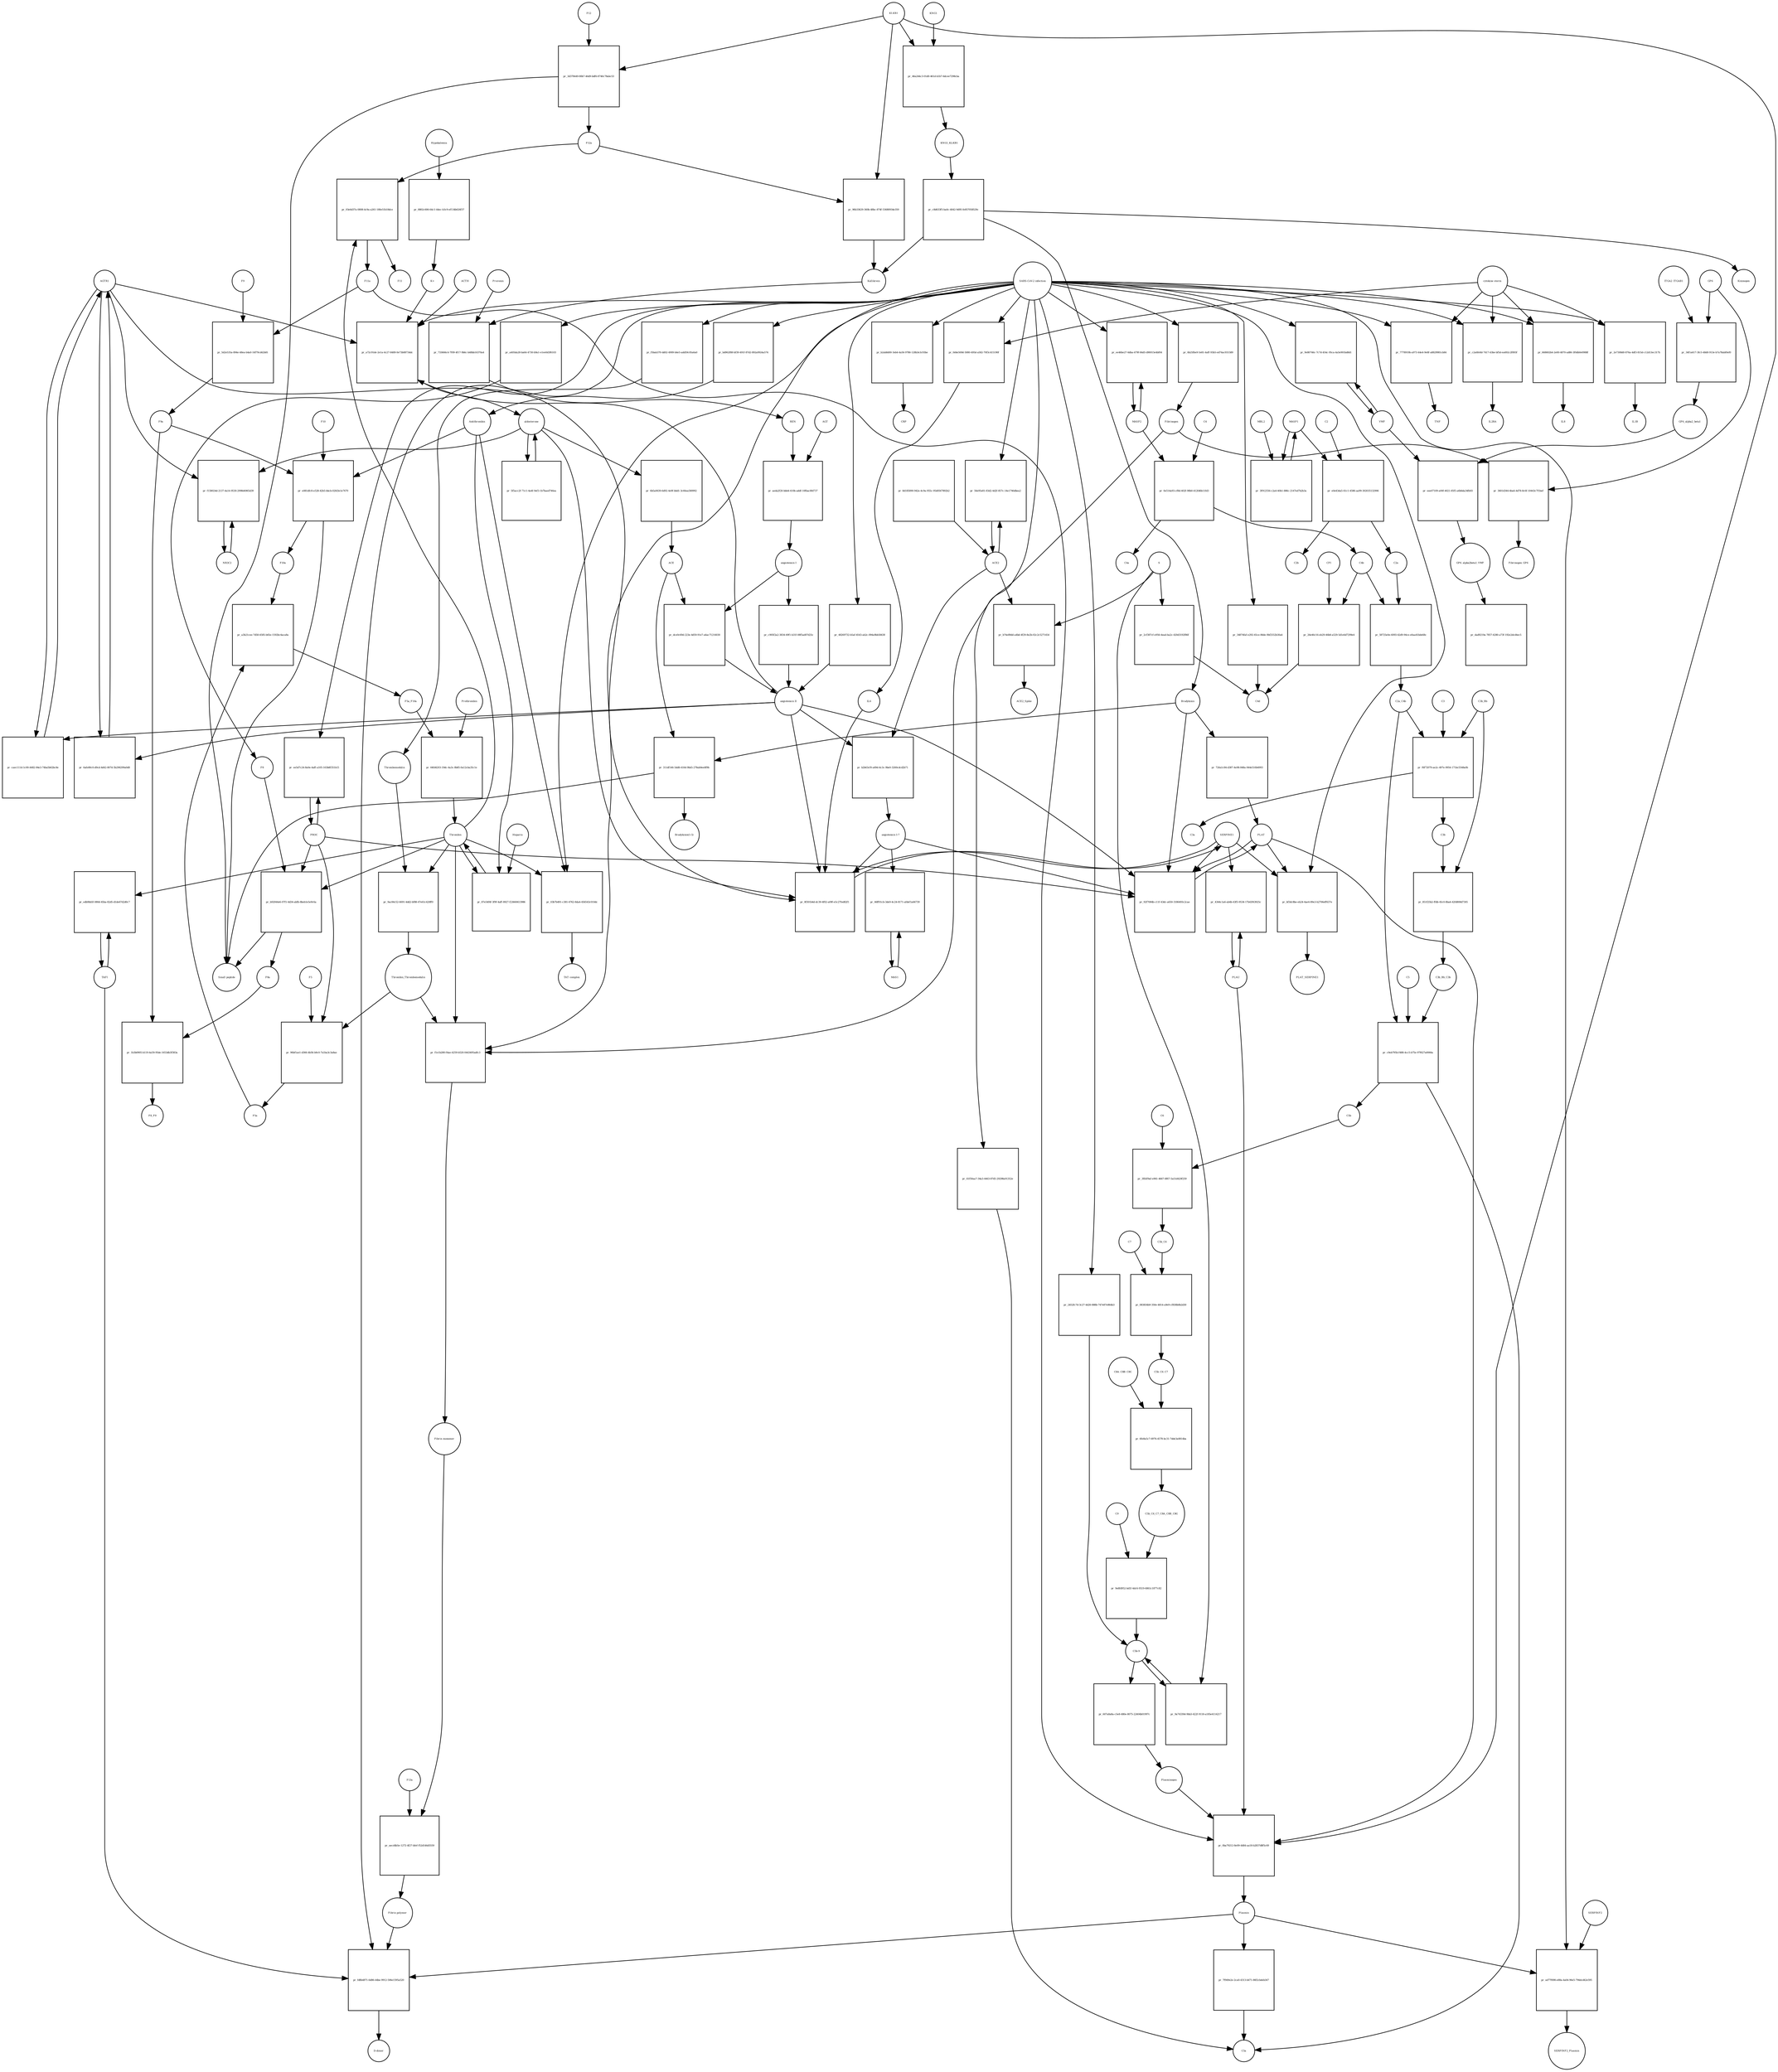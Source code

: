 strict digraph  {
F8 [annotation="urn_miriam_hgnc_3546|urn_miriam_taxonomy_9606", bipartite=0, cls=macromolecule, fontsize=4, label=F8, shape=circle];
"pr_b92044e6-07f1-4d34-abfb-8beb1e5e9c6a" [annotation="", bipartite=1, cls=process, fontsize=4, label="pr_b92044e6-07f1-4d34-abfb-8beb1e5e9c6a", shape=square];
"Small peptide" [annotation=urn_miriam_mesh_D010446, bipartite=0, cls=macromolecule, fontsize=4, label="Small peptide", shape=circle];
F8a [annotation="urn_miriam_hgnc.symbol_F8|urn_miriam_mesh_D015944|urn_miriam_taxonomy_9606", bipartite=0, cls=macromolecule, fontsize=4, label=F8a, shape=circle];
Thrombin [annotation="urn_miriam_hgnc_3535|urn_miriam_taxonomy_9606", bipartite=0, cls=macromolecule, fontsize=4, label=Thrombin, shape=circle];
PROC [annotation="urn_miriam_hgnc_9451|urn_miriam_taxonomy_9606", bipartite=0, cls=macromolecule, fontsize=4, label=PROC, shape=circle];
AGTR1 [annotation=urn_miriam_hgnc_336, bipartite=0, cls=macromolecule, fontsize=4, label=AGTR1, shape=circle];
"pr_caec111d-1c00-4482-84e3-74ba5b62bc8e" [annotation="", bipartite=1, cls=process, fontsize=4, label="pr_caec111d-1c00-4482-84e3-74ba5b62bc8e", shape=square];
"angiotensin II" [annotation="urn_miriam_obo.chebi_CHEBI%3A2718|urn_miriam_taxonomy_9606", bipartite=0, cls="simple chemical", fontsize=4, label="angiotensin II", shape=circle];
NR3C2 [annotation="", bipartite=0, cls=macromolecule, fontsize=4, label=NR3C2, shape=circle];
"pr_f158024d-2137-4a14-9530-2998d4965d39" [annotation="", bipartite=1, cls=process, fontsize=4, label="pr_f158024d-2137-4a14-9530-2998d4965d39", shape=square];
aldosterone [annotation="urn_miriam_obo.chebi_CHEBI%3A27584", bipartite=0, cls="simple chemical", fontsize=4, label=aldosterone, shape=circle];
"pr_5f5acc2f-71c1-4a4f-9ef3-1b7baed746ea" [annotation="", bipartite=1, cls=process, fontsize=4, label="pr_5f5acc2f-71c1-4a4f-9ef3-1b7baed746ea", shape=square];
SERPINE1 [annotation="", bipartite=0, cls=macromolecule, fontsize=4, label=SERPINE1, shape=circle];
"pr_8f301b4d-dc39-4f02-a09f-e5c27fed82f1" [annotation="", bipartite=1, cls=process, fontsize=4, label="pr_8f301b4d-dc39-4f02-a09f-e5c27fed82f1", shape=square];
"angiotensin I-7" [annotation="urn_miriam_obo.chebi_CHEBI%3A55438|urn_miriam_taxonomy_9606", bipartite=0, cls="simple chemical", fontsize=4, label="angiotensin I-7", shape=circle];
IL6 [annotation="urn_miriam_hgnc_6018|urn_miriam_taxonomy_9606", bipartite=0, cls=macromolecule, fontsize=4, label=IL6, shape=circle];
"pr_a72c91de-2e1a-4c27-8489-0e73b08734dc" [annotation="", bipartite=1, cls=process, fontsize=4, label="pr_a72c91de-2e1a-4c27-8489-0e73b08734dc", shape=square];
"SARS-CoV-2 infection" [annotation="urn_miriam_taxonomy_2697049|urn_miriam_mesh_D012327", bipartite=0, cls=phenotype, fontsize=4, label="SARS-CoV-2 infection", shape=circle];
"K+" [annotation="urn_miriam_obo.chebi_CHEBI%3A29103", bipartite=0, cls="simple chemical", fontsize=4, label="K+", shape=circle];
ACTH [annotation=urn_miriam_hgnc_9201, bipartite=0, cls="simple chemical", fontsize=4, label=ACTH, shape=circle];
"pr_48269732-b5af-4543-ab2c-094a9bb58438" [annotation="", bipartite=1, cls=process, fontsize=4, label="pr_48269732-b5af-4543-ab2c-094a9bb58438", shape=square];
Bradykinin [annotation="urn_miriam_obo.chebi_CHEBI%3A3165|urn_miriam_taxonomy_9606", bipartite=0, cls=macromolecule, fontsize=4, label=Bradykinin, shape=circle];
"pr_311df146-5dd8-410d-9bb5-278ab0ee8f9b" [annotation="", bipartite=1, cls=process, fontsize=4, label="pr_311df146-5dd8-410d-9bb5-278ab0ee8f9b", shape=square];
"Bradykinin(1-5)" [annotation="urn_miriam_mesh_C079000|urn_miriam_taxonomy_9606", bipartite=0, cls=macromolecule, fontsize=4, label="Bradykinin(1-5)", shape=circle];
ACE [annotation="urn_miriam_hgnc_2707|urn_miriam_taxonomy_9606", bipartite=0, cls=macromolecule, fontsize=4, label=ACE, shape=circle];
"pr_726a1c84-d387-4e98-848a-944e516b4993" [annotation="", bipartite=1, cls=process, fontsize=4, label="pr_726a1c84-d387-4e98-848a-944e516b4993", shape=square];
PLAT [annotation="urn_miriam_hgnc_9051|urn_miriam_taxonomy_9606", bipartite=0, cls=macromolecule, fontsize=4, label=PLAT, shape=circle];
"pr_6afe80c0-d9cd-4d42-807d-5b296299a0d8" [annotation="", bipartite=1, cls=process, fontsize=4, label="pr_6afe80c0-d9cd-4d42-807d-5b296299a0d8", shape=square];
MAS1 [annotation="", bipartite=0, cls=macromolecule, fontsize=4, label=MAS1, shape=circle];
"pr_46ff01cb-3de9-4c24-8171-afdef1a66739" [annotation="", bipartite=1, cls=process, fontsize=4, label="pr_46ff01cb-3de9-4c24-8171-afdef1a66739", shape=square];
Fibrinogen [annotation="urn_miriam_pubmed_19296670|urn_miriam_obo.go_GO%3A0005577|urn_miriam_hgnc_3661|urn_miriam_hgnc_3662|urn_miriam_hgnc_3694|urn_miriam_taxonomy_9606", bipartite=0, cls=complex, fontsize=4, label=Fibrinogen, shape=circle];
"pr_3601d344-4ba6-4d78-8c6f-10443c7f1bef" [annotation="", bipartite=1, cls=process, fontsize=4, label="pr_3601d344-4ba6-4d78-8c6f-10443c7f1bef", shape=square];
GP6 [annotation="urn_miriam_hgnc_HGNC%3A14388|urn_miriam_taxonomy_9606", bipartite=0, cls=macromolecule, fontsize=4, label=GP6, shape=circle];
Fibrinogen_GP6 [annotation="urn_miriam_pubmed_19296670|urn_miriam_obo.go_GO%3A0005577|urn_miriam_hgnc_HGNC%3A14388|urn_miriam_taxonomy_9606", bipartite=0, cls=complex, fontsize=4, label=Fibrinogen_GP6, shape=circle];
GP6_alpha2_beta1 [annotation="urn_miriam_pubmed_25051961|urn_miriam_taxonomy_10090|urn_miriam_hgnc_14338|urn_miriam_hgnc_6137|urn_miriam_hgnc_6153", bipartite=0, cls=complex, fontsize=4, label=GP6_alpha2_beta1, shape=circle];
"pr_eee07109-a00f-4021-85f5-a6b6da34fb93" [annotation="", bipartite=1, cls=process, fontsize=4, label="pr_eee07109-a00f-4021-85f5-a6b6da34fb93", shape=square];
VWF [annotation="urn_miriam_hgnc_12726|urn_miriam_taxonomy_9606", bipartite=0, cls=macromolecule, fontsize=4, label=VWF, shape=circle];
GP6_alpha2beta1_VWF [annotation="urn_miriam_pubmed_25051961|urn_miriam_taxonomy_10090|urn_miriam_hgnc_14338|urn_miriam_hgnc_6137|urn_miriam_hgnc_6153|urn_miriam_hgnc_12726", bipartite=0, cls=complex, fontsize=4, label=GP6_alpha2beta1_VWF, shape=circle];
"pr_34f1a617-3fc5-48d0-913e-b7a78abf0ef0" [annotation="", bipartite=1, cls=process, fontsize=4, label="pr_34f1a617-3fc5-48d0-913e-b7a78abf0ef0", shape=square];
ITGA2_ITGAB1 [annotation="urn_miriam_intact_EBI-16428357|urn_miriam_hgnc_6137|urn_miriam_hgnc_6153|urn_miriam_taxonomy_9606", bipartite=0, cls=complex, fontsize=4, label=ITGA2_ITGAB1, shape=circle];
"pr_dad9219a-7857-4280-a73f-192e2dcd4ec5" [annotation="", bipartite=1, cls="omitted process", fontsize=4, label="pr_dad9219a-7857-4280-a73f-192e2dcd4ec5", shape=square];
"Fibrin polymer" [annotation="urn_miriam_mesh_C465961|urn_miriam_taxonomy_9606", bipartite=0, cls=macromolecule, fontsize=4, label="Fibrin polymer", shape=circle];
"pr_fd8b4871-6d86-44be-9912-506e1595a520" [annotation="", bipartite=1, cls=process, fontsize=4, label="pr_fd8b4871-6d86-44be-9912-506e1595a520", shape=square];
"D-dimer" [annotation="urn_miriam_pubmed_19008457|urn_miriam_mesh_C036309|urn_miriam_taxonomy_9606", bipartite=0, cls=macromolecule, fontsize=4, label="D-dimer", shape=circle];
Plasmin [annotation="urn_miriam_hgnc.symbol_PLG|urn_miriam_mesh_D005341|urn_miriam_brenda_3.4.21.7|urn_miriam_taxonomy_9606", bipartite=0, cls=macromolecule, fontsize=4, label=Plasmin, shape=circle];
TAFI [annotation="urn_miriam_hgnc_1546|urn_miriam_taxonomy_9606", bipartite=0, cls=macromolecule, fontsize=4, label=TAFI, shape=circle];
"Fibrin monomer" [annotation="urn_miriam_mesh_C011468|urn_miriam_taxonomy_9606", bipartite=0, cls=macromolecule, fontsize=4, label="Fibrin monomer", shape=circle];
"pr_aecd4b5e-1272-4f27-bfef-f52d146d5559" [annotation="", bipartite=1, cls=process, fontsize=4, label="pr_aecd4b5e-1272-4f27-bfef-f52d146d5559", shape=square];
F13a [annotation="urn_miriam_hgnc.symbol_F13|urn_miriam_mesh_D026122|urn_miriam_brenda_2.3.2.13|urn_miriam_taxonomy_9606", bipartite=0, cls=macromolecule, fontsize=4, label=F13a, shape=circle];
"pr_7778919b-a973-44e4-9e8f-a8829981cb84" [annotation="", bipartite=1, cls=process, fontsize=4, label="pr_7778919b-a973-44e4-9e8f-a8829981cb84", shape=square];
TNF [annotation="urn_miriam_hgnc_11892|urn_miriam_taxonomy_9606", bipartite=0, cls=macromolecule, fontsize=4, label=TNF, shape=circle];
"cytokine storm" [annotation="urn_miriam_pubmed_2504360|urn_miriam_taxonomy_9606", bipartite=0, cls=phenotype, fontsize=4, label="cytokine storm", shape=circle];
"pr_7f949e2e-2ca0-4313-b471-86f2cbdeb347" [annotation="", bipartite=1, cls=process, fontsize=4, label="pr_7f949e2e-2ca0-4313-b471-86f2cbdeb347", shape=square];
C5a [annotation="urn_miriam_hgnc.symbol_C5|urn_miriam_mesh_D015936|urn_miriam_taxonomy_9606", bipartite=0, cls=macromolecule, fontsize=4, label=C5a, shape=circle];
"pr_607a8a8a-c5e8-480e-8075-22404b01997c" [annotation="", bipartite=1, cls=process, fontsize=4, label="pr_607a8a8a-c5e8-480e-8075-22404b01997c", shape=square];
Plasminogen [annotation="urn_miriam_hgnc_9071|urn_miriam_taxonomy_9606", bipartite=0, cls=macromolecule, fontsize=4, label=Plasminogen, shape=circle];
"C5b-9" [annotation="urn_miriam_obo.go_GO%3A0005579|urn_miriam_mesh_D015938|urn_miriam_mesh_D050776|urn_miriam_hgnc_1339|urn_miriam_hgnc_1346|urn_miriam_hgnc_1352|urn_miriam_hgnc_1353|urn_miriam_hgnc_1354|urn_miriam_hgnc_1358|urn_miriam_taxonomy_9606", bipartite=0, cls=complex, fontsize=4, label="C5b-9", shape=circle];
C2 [annotation="urn_miriam_hgnc_1248|urn_miriam_taxonomy_9606", bipartite=0, cls=macromolecule, fontsize=4, label=C2, shape=circle];
"pr_e0e43da5-61c1-4586-aa99-302035132906" [annotation="", bipartite=1, cls=process, fontsize=4, label="pr_e0e43da5-61c1-4586-aa99-302035132906", shape=square];
C2a [annotation="urn_miriam_hgnc.symbol_C2|urn_miriam_mesh_D050678|urn_miriam_taxonomy_9606", bipartite=0, cls=macromolecule, fontsize=4, label=C2a, shape=circle];
C2b [annotation="urn_miriam_hgnc.symbol_C2|urn_miriam_mesh_D050679|urn_miriam_taxonomy_9606", bipartite=0, cls=macromolecule, fontsize=4, label=C2b, shape=circle];
MASP1 [annotation="urn_miriam_hgnc_6901|urn_miriam_taxonomy_9606", bipartite=0, cls=macromolecule, fontsize=4, label=MASP1, shape=circle];
"pr_c2a6fe8d-7417-43be-bf5d-ea692c2f893f" [annotation="", bipartite=1, cls=process, fontsize=4, label="pr_c2a6fe8d-7417-43be-bf5d-ea692c2f893f", shape=square];
IL2RA [annotation="urn_miriam_hgnc_6008|urn_miriam_taxonomy_9606", bipartite=0, cls=macromolecule, fontsize=4, label=IL2RA, shape=circle];
"pr_668602b4-2e00-4870-ad86-3f0db0e0988f" [annotation="", bipartite=1, cls=process, fontsize=4, label="pr_668602b4-2e00-4870-ad86-3f0db0e0988f", shape=square];
IL8 [annotation="urn_miriam_hgnc_6025|urn_miriam_taxonomy_9606", bipartite=0, cls=macromolecule, fontsize=4, label=IL8, shape=circle];
"pr_61f50aa7-34a3-4463-87d5-29298a91352e" [annotation="", bipartite=1, cls=process, fontsize=4, label="pr_61f50aa7-34a3-4463-87d5-29298a91352e", shape=square];
"pr_0d4e569d-5080-495d-a582-70f3c415190f" [annotation="", bipartite=1, cls=process, fontsize=4, label="pr_0d4e569d-5080-495d-a582-70f3c415190f", shape=square];
"pr_2e7308d0-876a-4df3-815d-c12d13ec317b" [annotation="", bipartite=1, cls=process, fontsize=4, label="pr_2e7308d0-876a-4df3-815d-c12d13ec317b", shape=square];
IL1B [annotation="urn_miriam_hgnc_5992|urn_miriam_taxonomy_9606", bipartite=0, cls=macromolecule, fontsize=4, label=IL1B, shape=circle];
Prorenin [annotation="urn_miriam_hgnc_9958|urn_miriam_taxonomy_9606", bipartite=0, cls=macromolecule, fontsize=4, label=Prorenin, shape=circle];
"pr_733666c4-7f09-4f17-9b6c-b48bb16370a4" [annotation="", bipartite=1, cls=process, fontsize=4, label="pr_733666c4-7f09-4f17-9b6c-b48bb16370a4", shape=square];
REN [annotation="urn_miriam_hgnc.symbol_REN|urn_miriam_taxonomy_9606", bipartite=0, cls=macromolecule, fontsize=4, label=REN, shape=circle];
Kallikrein [annotation="urn_miriam_hgnc.symbol_KLKB1|urn_miriam_mesh_D020842|urn_miriam_brenda_3.4.21.34|urn_miriam_taxonomy_9606", bipartite=0, cls=macromolecule, fontsize=4, label=Kallikrein, shape=circle];
KLKB1 [annotation="urn_miriam_hgnc_6371|urn_miriam_taxonomy_9606", bipartite=0, cls=macromolecule, fontsize=4, label=KLKB1, shape=circle];
"pr_96b33629-360b-48bc-874f-53680934e359" [annotation="", bipartite=1, cls=process, fontsize=4, label="pr_96b33629-360b-48bc-874f-53680934e359", shape=square];
F12a [annotation="urn_miriam_hgnc.symbol_F12|urn_miriam_mesh_D015956|urn_miriam_brenda_3.4.21.38|urn_miriam_taxonomy_9606", bipartite=0, cls=macromolecule, fontsize=4, label=F12a, shape=circle];
"pr_f5bab370-dd02-4909-b4e5-add59c05a6a0" [annotation="", bipartite=1, cls=process, fontsize=4, label="pr_f5bab370-dd02-4909-b4e5-add59c05a6a0", shape=square];
Thrombomodulin [annotation="urn_miriam_hgnc_11784|urn_miriam_taxonomy_9606", bipartite=0, cls=macromolecule, fontsize=4, label=Thrombomodulin, shape=circle];
"pr_ad77f698-e88a-4a04-96e5-794dcd42e595" [annotation="", bipartite=1, cls=process, fontsize=4, label="pr_ad77f698-e88a-4a04-96e5-794dcd42e595", shape=square];
SERPINF2 [annotation="urn_miriam_hgnc_9075|urn_miriam_taxonomy_9606", bipartite=0, cls=macromolecule, fontsize=4, label=SERPINF2, shape=circle];
SERPINF2_Plasmin [annotation="urn_miriam_pubmed_2437112|urn_miriam_biogrid_314240|urn_miriam_hgnc_9075|urn_miriam_mesh_D005341|urn_miriam_taxonomy_9606", bipartite=0, cls=complex, fontsize=4, label=SERPINF2_Plasmin, shape=circle];
"pr_34874faf-e292-45ce-86de-9bf2552b30a4" [annotation="", bipartite=1, cls=process, fontsize=4, label="pr_34874faf-e292-45ce-86de-9bf2552b30a4", shape=square];
C4d [annotation="urn_miriam_hgnc.symbol_C4b|urn_miriam_mesh_C032261|urn_miriam_taxonomy_9606", bipartite=0, cls=macromolecule, fontsize=4, label=C4d, shape=circle];
"pr_2452fc7d-3c27-4d26-888b-747e87e864b3" [annotation="", bipartite=1, cls=process, fontsize=4, label="pr_2452fc7d-3c27-4d26-888b-747e87e864b3", shape=square];
"pr_ee5d7c24-8a0e-4aff-a105-163b8f351b15" [annotation="", bipartite=1, cls=process, fontsize=4, label="pr_ee5d7c24-8a0e-4aff-a105-163b8f351b15", shape=square];
"pr_9e80746c-7c7d-454c-95ca-4a5e901bd8d1" [annotation="", bipartite=1, cls=process, fontsize=4, label="pr_9e80746c-7c7d-454c-95ca-4a5e901bd8d1", shape=square];
"pr_b2ab8d00-3eb4-4a56-9786-128b3e3c93be" [annotation="", bipartite=1, cls=process, fontsize=4, label="pr_b2ab8d00-3eb4-4a56-9786-128b3e3c93be", shape=square];
CRP [annotation="urn_miriam_hgnc_2367|urn_miriam_taxonomy_9606", bipartite=0, cls=macromolecule, fontsize=4, label=CRP, shape=circle];
"pr_9a74339d-9bb3-422f-9118-a185e4114217" [annotation="", bipartite=1, cls=process, fontsize=4, label="pr_9a74339d-9bb3-422f-9118-a185e4114217", shape=square];
S [annotation="urn_miriam_uniprot_P0DTC2|urn_miriam_uniprot_P59594|urn_miriam_taxonomy_2697049", bipartite=0, cls=macromolecule, fontsize=4, label=S, shape=circle];
"pr_2cf387cf-e956-4ead-ba2c-420d3192f86f" [annotation="", bipartite=1, cls=process, fontsize=4, label="pr_2cf387cf-e956-4ead-ba2c-420d3192f86f", shape=square];
"pr_b2b63cf0-a69d-4c3c-9be0-3260cdcd2b71" [annotation="", bipartite=1, cls=process, fontsize=4, label="pr_b2b63cf0-a69d-4c3c-9be0-3260cdcd2b71", shape=square];
ACE2 [annotation="urn_miriam_hgnc_13557|urn_miriam_taxonomy_9606", bipartite=0, cls=macromolecule, fontsize=4, label=ACE2, shape=circle];
"pr_8d185890-942e-4c9a-955c-95d0567892b2" [annotation="", bipartite=1, cls=process, fontsize=4, label="pr_8d185890-942e-4c9a-955c-95d0567892b2", shape=square];
"pr_b74e89dd-a4bd-4f29-8e2b-02c2c5271454" [annotation="", bipartite=1, cls=process, fontsize=4, label="pr_b74e89dd-a4bd-4f29-8e2b-02c2c5271454", shape=square];
ACE2_Spike [annotation="urn_miriam_pdb_6CS2|urn_miriam_hgnc_13557|urn_miriam_uniprot_P0DTC2|urn_miriam_taxonomy_9606|urn_miriam_taxonomy_2697049", bipartite=0, cls=complex, fontsize=4, label=ACE2_Spike, shape=circle];
"pr_56e95e81-83d2-4d2f-857c-14e1746dbea2" [annotation="", bipartite=1, cls=process, fontsize=4, label="pr_56e95e81-83d2-4d2f-857c-14e1746dbea2", shape=square];
"pr_bd962f88-bf39-491f-87d2-892a9924a574" [annotation="", bipartite=1, cls=process, fontsize=4, label="pr_bd962f88-bf39-491f-87d2-892a9924a574", shape=square];
Antithrombin [annotation="urn_miriam_hgnc_775|urn_miriam_taxonomy_9606", bipartite=0, cls=macromolecule, fontsize=4, label=Antithrombin, shape=circle];
"pr_a405da28-ba64-4730-b9a1-e1ee0d3f6103" [annotation="", bipartite=1, cls=process, fontsize=4, label="pr_a405da28-ba64-4730-b9a1-e1ee0d3f6103", shape=square];
C4b [annotation="urn_miriam_hgnc_1324|urn_miriam_taxonomy_9606", bipartite=0, cls=macromolecule, fontsize=4, label=C4b, shape=circle];
"pr_26e46c16-eb29-46b8-a529-5d1e6d7299e4" [annotation="", bipartite=1, cls=process, fontsize=4, label="pr_26e46c16-eb29-46b8-a529-5d1e6d7299e4", shape=square];
CFI [annotation="urn_miriam_hgnc_2771|urn_miriam_taxonomy_9606", bipartite=0, cls=macromolecule, fontsize=4, label=CFI, shape=circle];
C3b [annotation="urn_miriam_hgnc.symbol_C3|urn_miriam_mesh_D003179|urn_miriam_taxonomy_9606", bipartite=0, cls=macromolecule, fontsize=4, label=C3b, shape=circle];
"pr_851f25b2-ffdb-45c0-8ba4-42fd808d7305" [annotation="", bipartite=1, cls=process, fontsize=4, label="pr_851f25b2-ffdb-45c0-8ba4-42fd808d7305", shape=square];
C3b_Bb [annotation="urn_miriam_pubmed_12440962|urn_miriam_brenda_3.4.21.47|urn_miriam_mesh_D051561|urn_miriam_mesh_D003179|urn_miriam_hgnc_1037|urn_miriam_taxonomy_9606", bipartite=0, cls=complex, fontsize=4, label=C3b_Bb, shape=circle];
C3b_Bb_C3b [annotation="urn_miriam_pubmed_12440962|urn_miriam_brenda_34.4.21.47|urn_miriam_mesh_D051566|urn_miriam_mesh_D003179|urn_miriam_hgnc_1037|urn_miriam_taxonomy_9606", bipartite=0, cls=complex, fontsize=4, label=C3b_Bb_C3b, shape=circle];
"pr_58725e0e-6093-42d9-94ce-e0aa41bde68c" [annotation="", bipartite=1, cls=process, fontsize=4, label="pr_58725e0e-6093-42d9-94ce-e0aa41bde68c", shape=square];
C2a_C4b [annotation="urn_miriam_mesh_D051574|urn_miriam_brenda_3.4.21.43|urn_miriam_mesh_D050678|urn_miriam_hgnc_1324|urn_miriam_taxonomy_9606", bipartite=0, cls=complex, fontsize=4, label=C2a_C4b, shape=circle];
C4 [annotation="urn_miriam_mesh_D00318|urn_miriam_taxonomy_9606", bipartite=0, cls=macromolecule, fontsize=4, label=C4, shape=circle];
"pr_0e514a93-cf8d-402f-98b0-412fd6b11fd3" [annotation="", bipartite=1, cls=process, fontsize=4, label="pr_0e514a93-cf8d-402f-98b0-412fd6b11fd3", shape=square];
C4a [annotation="urn_miriam_hgnc_1323|urn_miriam_taxonomy_9606", bipartite=0, cls=macromolecule, fontsize=4, label=C4a, shape=circle];
MASP2 [annotation="urn_miriam_hgnc_6902|urn_miriam_taxonomy_9606", bipartite=0, cls=macromolecule, fontsize=4, label=MASP2, shape=circle];
"pr_3f912556-c2a4-40b1-886c-2147ed7b2b3a" [annotation="", bipartite=1, cls=process, fontsize=4, label="pr_3f912556-c2a4-40b1-886c-2147ed7b2b3a", shape=square];
MBL2 [annotation="urn_miriam_hgnc_6902|urn_miriam_taxonomy_9606", bipartite=0, cls=macromolecule, fontsize=4, label=MBL2, shape=circle];
"pr_ee46be27-6dba-479f-84d5-d90015e4bf04" [annotation="", bipartite=1, cls=process, fontsize=4, label="pr_ee46be27-6dba-479f-84d5-d90015e4bf04", shape=square];
PLAU [annotation="urn_miriam_hgnc_9052|urn_miriam_taxonomy_9606", bipartite=0, cls=macromolecule, fontsize=4, label=PLAU, shape=circle];
"pr_4344c1a6-ab4b-43f5-9534-17b43f43925c" [annotation="", bipartite=1, cls=process, fontsize=4, label="pr_4344c1a6-ab4b-43f5-9534-17b43f43925c", shape=square];
C5b_C6_C7_C8A_C8B_C8G [annotation="urn_miriam_pubmed_28630159|urn_miriam_mesh_C042295|urn_miriam_mesh_D050776|urn_miriam_hgnc_1339|urn_miriam_hgnc_1352|urn_miriam_hgnc_1353|urn_miriam_hgnc_1354|urn_miriam_taxonomy_9606", bipartite=0, cls=complex, fontsize=4, label=C5b_C6_C7_C8A_C8B_C8G, shape=circle];
"pr_9e8fd952-bd1f-4dc6-9519-6861c1877c82" [annotation="", bipartite=1, cls=process, fontsize=4, label="pr_9e8fd952-bd1f-4dc6-9519-6861c1877c82", shape=square];
C9 [annotation="urn_miriam_hgnc_1358|urn_miriam_taxonomy_9606", bipartite=0, cls=macromolecule, fontsize=4, label=C9, shape=circle];
C5b_C6_C7 [annotation="urn_miriam_pubmed_28630159|urn_miriam_mesh_C037453|urn_miriam_mesh_D050776|urn_miriam_hgnc_1339|urn_miriam_hgnc_1346|urn_miriam_taxonomy_9606", bipartite=0, cls=complex, fontsize=4, label=C5b_C6_C7, shape=circle];
"pr_6fe8a5c7-6976-4578-bc31-7dde3a0814ba" [annotation="", bipartite=1, cls=process, fontsize=4, label="pr_6fe8a5c7-6976-4578-bc31-7dde3a0814ba", shape=square];
C8A_C8B_C8G [annotation="urn_miriam_mesh_D003185|urn_miriam_hgnc_1353|urn_miriam_hgnc_1352|urn_miriam_hgnc_1354|urn_miriam_taxonomy_9606", bipartite=0, cls=complex, fontsize=4, label=C8A_C8B_C8G, shape=circle];
C5b_C6 [annotation="urn_miriam_mesh_C050974|urn_miriam_mesh_D050776|urn_miriam_hgnc_1339|urn_miriam_taxonomy_9606", bipartite=0, cls=complex, fontsize=4, label=C5b_C6, shape=circle];
"pr_083834b9-350e-4814-a9e9-cf838b0b2d30" [annotation="", bipartite=1, cls=process, fontsize=4, label="pr_083834b9-350e-4814-a9e9-cf838b0b2d30", shape=square];
C7 [annotation="urn_miriam_hgnc_HGNC%3A1346|urn_miriam_taxonomy_9606", bipartite=0, cls=macromolecule, fontsize=4, label=C7, shape=circle];
C5b [annotation="urn_miriam_hgnc.symbol_C5|urn_miriam_mesh_D050776|urn_miriam_taxonomy_9606", bipartite=0, cls=macromolecule, fontsize=4, label=C5b, shape=circle];
"pr_3fb5f9af-e961-4667-8f67-5a51d420f259" [annotation="", bipartite=1, cls=process, fontsize=4, label="pr_3fb5f9af-e961-4667-8f67-5a51d420f259", shape=square];
C6 [annotation="urn_miriam_hgnc_1339|urn_miriam_taxonomy_9606", bipartite=0, cls=macromolecule, fontsize=4, label=C6, shape=circle];
C5 [annotation="urn_miriam_hgnc_1331|urn_miriam_taxonomy_9606", bipartite=0, cls=macromolecule, fontsize=4, label=C5, shape=circle];
"pr_c9eb795b-f488-4cc5-b75e-97f627a0066a" [annotation="", bipartite=1, cls=process, fontsize=4, label="pr_c9eb795b-f488-4cc5-b75e-97f627a0066a", shape=square];
C3 [annotation="urn_miriam_hgnc_1318|urn_miriam_taxonomy_9606", bipartite=0, cls=macromolecule, fontsize=4, label=C3, shape=circle];
"pr_f6f72079-ae2c-497e-9954-171bc5548a0b" [annotation="", bipartite=1, cls=process, fontsize=4, label="pr_f6f72079-ae2c-497e-9954-171bc5548a0b", shape=square];
C3a [annotation="urn_miriam_hgnc.symbol_C3|urn_miriam_mesh_D015926|urn_miriam_taxonomy_9606", bipartite=0, cls=macromolecule, fontsize=4, label=C3a, shape=circle];
"pr_9ac84c52-6691-4dd2-bf88-47e61c420ff0" [annotation="", bipartite=1, cls=process, fontsize=4, label="pr_9ac84c52-6691-4dd2-bf88-47e61c420ff0", shape=square];
Thrombin_Thrombomodulin [annotation="urn_miriam_pubmed_6282863|urn_miriam_taxonomy_9986|urn_miriam_biogrid_283352|urn_miriam_mesh_D013917|urn_miriam_hgnc_11784", bipartite=0, cls=complex, fontsize=4, label=Thrombin_Thrombomodulin, shape=circle];
"pr_f1e1b280-f4ae-4259-b520-0443495adfc3" [annotation="", bipartite=1, cls=process, fontsize=4, label="pr_f1e1b280-f4ae-4259-b520-0443495adfc3", shape=square];
KNG1_KLKB1 [annotation="urn_miriam_pubmed_17598838|urn_miriam_intact_EBI-10087151|urn_miriam_hgnc_6371|urn_miriam_hgnc_6383|urn_miriam_taxonomy_9606", bipartite=0, cls=complex, fontsize=4, label=KNG1_KLKB1, shape=circle];
"pr_c8d633f5-ba0c-4042-9d95-fe857058529c" [annotation="", bipartite=1, cls=process, fontsize=4, label="pr_c8d633f5-ba0c-4042-9d95-fe857058529c", shape=square];
Kininogen [annotation="urn_miriam_hgnc.symbol_KNG1|urn_miriam_mesh_D019679|urn_miriam_taxonomy_9606", bipartite=0, cls=macromolecule, fontsize=4, label=Kininogen, shape=circle];
"pr_6b25fbe9-5e81-4aff-93b5-ed74ac931589" [annotation="", bipartite=1, cls=process, fontsize=4, label="pr_6b25fbe9-5e81-4aff-93b5-ed74ac931589", shape=square];
"angiotensin I" [annotation="urn_miriam_obo.chebi_CHEBI%3A2718|urn_miriam_taxonomy_9606", bipartite=0, cls="simple chemical", fontsize=4, label="angiotensin I", shape=circle];
"pr_c905f2a2-3834-49f1-b31f-08f5ad07d25c" [annotation="", bipartite=1, cls=process, fontsize=4, label="pr_c905f2a2-3834-49f1-b31f-08f5ad07d25c", shape=square];
"pr_bf3dc8be-eb24-4ae4-89e3-b2706eff637e" [annotation="", bipartite=1, cls=process, fontsize=4, label="pr_bf3dc8be-eb24-4ae4-89e3-b2706eff637e", shape=square];
PLAT_SERPINE1 [annotation="urn_miriam_pubmed_22449964|urn_miriam_intact_EBI-7800882|urn_miriam_hgnc_9051|urn_miriam_hgnc_8593|urn_miriam_taxonomy_9606", bipartite=0, cls=complex, fontsize=4, label=PLAT_SERPINE1, shape=circle];
"pr_edb9bb5f-080d-45ba-82d5-d1de67d2d0c7" [annotation="", bipartite=1, cls=process, fontsize=4, label="pr_edb9bb5f-080d-45ba-82d5-d1de67d2d0c7", shape=square];
"pr_92f7084b-c11f-43dc-a650-3186493c2cae" [annotation="", bipartite=1, cls=process, fontsize=4, label="pr_92f7084b-c11f-43dc-a650-3186493c2cae", shape=square];
"pr_03b7b491-c381-4762-8da4-456543c010dc" [annotation="", bipartite=1, cls=process, fontsize=4, label="pr_03b7b491-c381-4762-8da4-456543c010dc", shape=square];
"TAT complex" [annotation="urn_miriam_pubmed_22930518|urn_miriam_mesh_C046193|urn_miriam_mesh_D013917|urn_miriam_hgnc_775|urn_miriam_taxonomy_9606", bipartite=0, cls=complex, fontsize=4, label="TAT complex", shape=circle];
"pr_0ba79212-8e09-4484-aa18-b2837d8f5c69" [annotation="", bipartite=1, cls=process, fontsize=4, label="pr_0ba79212-8e09-4484-aa18-b2837d8f5c69", shape=square];
F11a [annotation="urn_miriam_hgnc.symbol_F11|urn_miriam_mesh_D015945|urn_miriam_brenda_3.4.21.27|urn_miriam_taxonomy_9606", bipartite=0, cls=macromolecule, fontsize=4, label=F11a, shape=circle];
"pr_87e54f4f-3f9f-4aff-8927-f23660613986" [annotation="", bipartite=1, cls=process, fontsize=4, label="pr_87e54f4f-3f9f-4aff-8927-f23660613986", shape=square];
Heparin [annotation="urn_miriam_pubmed_708377|urn_miriam_obo.chebi_CHEBI%3A28304|urn_miriam_taxonomy_9606", bipartite=0, cls="simple chemical", fontsize=4, label=Heparin, shape=circle];
Prothrombin [annotation="urn_miriam_hgnc_3535|urn_miriam_taxonomy_9606", bipartite=0, cls=macromolecule, fontsize=4, label=Prothrombin, shape=circle];
"pr_64fd4203-19dc-4a3c-8b85-0a12cba35c1e" [annotation="", bipartite=1, cls=process, fontsize=4, label="pr_64fd4203-19dc-4a3c-8b85-0a12cba35c1e", shape=square];
F5a_F10a [annotation="urn_miriam_pubmed_2303476|urn_miriam_mesh_C022475|urn_miriam_mesh_D15943|urn_miriam_mesh_D015951|urn_miriam_taxonomy_9606", bipartite=0, cls=complex, fontsize=4, label=F5a_F10a, shape=circle];
F10a [annotation="urn_miriam_hgnc.symbol_F10|urn_miriam_mesh_D015951|urn_miriam_brenda_3.4.21.6|urn_miriam_taxonomy_9606", bipartite=0, cls=macromolecule, fontsize=4, label=F10a, shape=circle];
"pr_a3b21cee-7d58-4585-b65e-1592bc4aca8a" [annotation="", bipartite=1, cls=process, fontsize=4, label="pr_a3b21cee-7d58-4585-b65e-1592bc4aca8a", shape=square];
F5a [annotation="urn_miriam_hgnc.symbol_F5|urn_miriam_mesh_D015943|urn_miriam_taxonomy_9606", bipartite=0, cls=macromolecule, fontsize=4, label=F5a, shape=circle];
F5 [annotation="urn_miriam_hgnc_3541|urn_miriam_taxonomy_9606", bipartite=0, cls=macromolecule, fontsize=4, label=F5, shape=circle];
"pr_96bf1ae1-d366-4b56-b9c0-7a1ba3c3a8ae" [annotation="", bipartite=1, cls=process, fontsize=4, label="pr_96bf1ae1-d366-4b56-b9c0-7a1ba3c3a8ae", shape=square];
F9a [annotation="urn_miriam_hgnc.symbol_F9|urn_miriam_mesh_D015949|urn_miriam_taxonomy_9606", bipartite=0, cls=macromolecule, fontsize=4, label=F9a, shape=circle];
"pr_1b3b0905-b119-4a59-95de-1653db3f383a" [annotation="", bipartite=1, cls=process, fontsize=4, label="pr_1b3b0905-b119-4a59-95de-1653db3f383a", shape=square];
F8_F9 [annotation="urn_miriam_pubmed_22471307|urn_miriam_hgnc_3546|urn_miriam_hgnc_35531|urn_miriam_intact_EBI-11621595|urn_miriam_taxonomy_9606", bipartite=0, cls=complex, fontsize=4, label=F8_F9, shape=circle];
F9 [annotation="urn_miriam_hgnc_35531|urn_miriam_taxonomy_9606", bipartite=0, cls=macromolecule, fontsize=4, label=F9, shape=circle];
"pr_5d2e535a-894e-48ea-b4a0-16f79cd42b81" [annotation="", bipartite=1, cls=process, fontsize=4, label="pr_5d2e535a-894e-48ea-b4a0-16f79cd42b81", shape=square];
"pr_46a244c3-01d0-461d-b1b7-6dcee7298cba" [annotation="", bipartite=1, cls=process, fontsize=4, label="pr_46a244c3-01d0-461d-b1b7-6dcee7298cba", shape=square];
KNG1 [annotation="urn_miriam_hgnc.symbol_6383|urn_miriam_taxonomy_9606", bipartite=0, cls=macromolecule, fontsize=4, label=KNG1, shape=circle];
"pr_03e6d37a-0808-4c9a-a261-180e51b18dce" [annotation="", bipartite=1, cls=process, fontsize=4, label="pr_03e6d37a-0808-4c9a-a261-180e51b18dce", shape=square];
F11 [annotation="urn_miriam_hgnc_3529|urn_miriam_taxonomy_9606", bipartite=0, cls=macromolecule, fontsize=4, label=F11, shape=circle];
F12 [annotation="urn_miriam_hgnc_3530|urn_miriam_taxonomy_9606", bipartite=0, cls=macromolecule, fontsize=4, label=F12, shape=circle];
"pr_3d378449-80b7-46d9-bdf6-8740c78abc53" [annotation="", bipartite=1, cls=process, fontsize=4, label="pr_3d378449-80b7-46d9-bdf6-8740c78abc53", shape=square];
"pr_dce0c69d-223e-4d59-91e7-a6ac71216030" [annotation="", bipartite=1, cls=process, fontsize=4, label="pr_dce0c69d-223e-4d59-91e7-a6ac71216030", shape=square];
F10 [annotation="urn_miriam_hgnc_3528|urn_miriam_taxonomy_9606", bipartite=0, cls=macromolecule, fontsize=4, label=F10, shape=circle];
"pr_e081dfc8-e528-42b5-bbcb-02fd3e1e7670" [annotation="", bipartite=1, cls=process, fontsize=4, label="pr_e081dfc8-e528-42b5-bbcb-02fd3e1e7670", shape=square];
AGT [annotation="urn_miriam_hgnc_333|urn_miriam_taxonomy_9606", bipartite=0, cls=macromolecule, fontsize=4, label=AGT, shape=circle];
"pr_aeda2f20-bbb4-410b-addf-10fbac8fd737" [annotation="", bipartite=1, cls=process, fontsize=4, label="pr_aeda2f20-bbb4-410b-addf-10fbac8fd737", shape=square];
"pr_6b5a0639-6d92-4e9f-bbd1-3c66ea580992" [annotation="", bipartite=1, cls=process, fontsize=4, label="pr_6b5a0639-6d92-4e9f-bbd1-3c66ea580992", shape=square];
"pr_8802c606-64c1-44ec-b3c9-ef134b626f37" [annotation="", bipartite=1, cls=process, fontsize=4, label="pr_8802c606-64c1-44ec-b3c9-ef134b626f37", shape=square];
Hypokalemia [annotation="urn_miriam_mesh_D007008|urn_miriam_taxonomy_9606", bipartite=0, cls=phenotype, fontsize=4, label=Hypokalemia, shape=circle];
F8 -> "pr_b92044e6-07f1-4d34-abfb-8beb1e5e9c6a"  [annotation="", interaction_type=consumption];
"pr_b92044e6-07f1-4d34-abfb-8beb1e5e9c6a" -> "Small peptide"  [annotation="", interaction_type=production];
"pr_b92044e6-07f1-4d34-abfb-8beb1e5e9c6a" -> F8a  [annotation="", interaction_type=production];
F8a -> "pr_1b3b0905-b119-4a59-95de-1653db3f383a"  [annotation="", interaction_type=consumption];
Thrombin -> "pr_b92044e6-07f1-4d34-abfb-8beb1e5e9c6a"  [annotation="urn_miriam_pubmed_15746105|urn_miriam_taxonomy_9606", interaction_type=catalysis];
Thrombin -> "pr_9ac84c52-6691-4dd2-bf88-47e61c420ff0"  [annotation="", interaction_type=consumption];
Thrombin -> "pr_f1e1b280-f4ae-4259-b520-0443495adfc3"  [annotation="urn_miriam_pubmed_6282863|urn_miriam_pubmed_28228446|urn_miriam_pubmed_2117226|urn_miriam_taxonomy_9606", interaction_type=catalysis];
Thrombin -> "pr_edb9bb5f-080d-45ba-82d5-d1de67d2d0c7"  [annotation="urn_miriam_pubmed_23809134|urn_miriam_taxonomy_9823", interaction_type=catalysis];
Thrombin -> "pr_03b7b491-c381-4762-8da4-456543c010dc"  [annotation="", interaction_type=consumption];
Thrombin -> "pr_87e54f4f-3f9f-4aff-8927-f23660613986"  [annotation="", interaction_type=consumption];
Thrombin -> "pr_03e6d37a-0808-4c9a-a261-180e51b18dce"  [annotation="urn_miriam_pubmed_21304106|urn_miriam_pubmed_8631976|urn_miriam_taxonomy_9606", interaction_type=catalysis];
PROC -> "pr_b92044e6-07f1-4d34-abfb-8beb1e5e9c6a"  [annotation="urn_miriam_pubmed_15746105|urn_miriam_taxonomy_9606", interaction_type=inhibition];
PROC -> "pr_ee5d7c24-8a0e-4aff-a105-163b8f351b15"  [annotation="", interaction_type=consumption];
PROC -> "pr_92f7084b-c11f-43dc-a650-3186493c2cae"  [annotation="urn_miriam_pubmed_10373228|urn_miriam_pubmed_3124286|urn_miriam_taxonomy_9606|urn_miriam_pubmed_12091055|urn_miriam_pubmed_3096399", interaction_type=inhibition];
PROC -> "pr_96bf1ae1-d366-4b56-b9c0-7a1ba3c3a8ae"  [annotation="urn_miriam_pubmed_6282863|urn_miriam_pubmed_6572921|urn_miriam_pubmed_2322551|urn_miriam_taxonomy_9606", interaction_type=inhibition];
AGTR1 -> "pr_caec111d-1c00-4482-84e3-74ba5b62bc8e"  [annotation="", interaction_type=consumption];
AGTR1 -> "pr_f158024d-2137-4a14-9530-2998d4965d39"  [annotation="urn_miriam_pubmed_21349712|urn_miriam_taxonomy_10116|urn_miriam_pubmed_7045029|urn_miriam_taxonomy_10090", interaction_type=catalysis];
AGTR1 -> "pr_8f301b4d-dc39-4f02-a09f-e5c27fed82f1"  [annotation="urn_miriam_pubmed_2091055|urn_miriam_taxonomy_9606|urn_miriam_pubmed_8034668|urn_miriam_pubmed_20591974|urn_miriam_pubmed_11983698", interaction_type=catalysis];
AGTR1 -> "pr_a72c91de-2e1a-4c27-8489-0e73b08734dc"  [annotation="urn_miriam_pubmed_8404594|urn_miriam_taxonomy_9606|urn_miriam_pubmed_173529|urn_miriam_taxonomy_9615|urn_miriam_pubmed_32565254", interaction_type=catalysis];
AGTR1 -> "pr_6afe80c0-d9cd-4d42-807d-5b296299a0d8"  [annotation="", interaction_type=consumption];
"pr_caec111d-1c00-4482-84e3-74ba5b62bc8e" -> AGTR1  [annotation="", interaction_type=production];
"angiotensin II" -> "pr_caec111d-1c00-4482-84e3-74ba5b62bc8e"  [annotation="", interaction_type=stimulation];
"angiotensin II" -> "pr_8f301b4d-dc39-4f02-a09f-e5c27fed82f1"  [annotation="urn_miriam_pubmed_2091055|urn_miriam_taxonomy_9606|urn_miriam_pubmed_8034668|urn_miriam_pubmed_20591974|urn_miriam_pubmed_11983698", interaction_type=catalysis];
"angiotensin II" -> "pr_a72c91de-2e1a-4c27-8489-0e73b08734dc"  [annotation="urn_miriam_pubmed_8404594|urn_miriam_taxonomy_9606|urn_miriam_pubmed_173529|urn_miriam_taxonomy_9615|urn_miriam_pubmed_32565254", interaction_type=catalysis];
"angiotensin II" -> "pr_6afe80c0-d9cd-4d42-807d-5b296299a0d8"  [annotation="urn_miriam_pubmed_8158359|urn_miriam_taxonomy_9606", interaction_type=stimulation];
"angiotensin II" -> "pr_b2b63cf0-a69d-4c3c-9be0-3260cdcd2b71"  [annotation="", interaction_type=consumption];
"angiotensin II" -> "pr_92f7084b-c11f-43dc-a650-3186493c2cae"  [annotation="urn_miriam_pubmed_10373228|urn_miriam_pubmed_3124286|urn_miriam_taxonomy_9606|urn_miriam_pubmed_12091055|urn_miriam_pubmed_3096399", interaction_type=catalysis];
NR3C2 -> "pr_f158024d-2137-4a14-9530-2998d4965d39"  [annotation="", interaction_type=consumption];
"pr_f158024d-2137-4a14-9530-2998d4965d39" -> NR3C2  [annotation="", interaction_type=production];
aldosterone -> "pr_f158024d-2137-4a14-9530-2998d4965d39"  [annotation="urn_miriam_pubmed_21349712|urn_miriam_taxonomy_10116|urn_miriam_pubmed_7045029|urn_miriam_taxonomy_10090", interaction_type=stimulation];
aldosterone -> "pr_5f5acc2f-71c1-4a4f-9ef3-1b7baed746ea"  [annotation="", interaction_type=consumption];
aldosterone -> "pr_8f301b4d-dc39-4f02-a09f-e5c27fed82f1"  [annotation="urn_miriam_pubmed_2091055|urn_miriam_taxonomy_9606|urn_miriam_pubmed_8034668|urn_miriam_pubmed_20591974|urn_miriam_pubmed_11983698", interaction_type=catalysis];
aldosterone -> "pr_6b5a0639-6d92-4e9f-bbd1-3c66ea580992"  [annotation="urn_miriam_pubmed_5932931|urn_miriam_taxonomy_10116", interaction_type=catalysis];
"pr_5f5acc2f-71c1-4a4f-9ef3-1b7baed746ea" -> aldosterone  [annotation="", interaction_type=production];
SERPINE1 -> "pr_8f301b4d-dc39-4f02-a09f-e5c27fed82f1"  [annotation="", interaction_type=consumption];
SERPINE1 -> "pr_4344c1a6-ab4b-43f5-9534-17b43f43925c"  [annotation="urn_miriam_pubmed_21199867|urn_miriam_taxonomy_9606", interaction_type=inhibition];
SERPINE1 -> "pr_bf3dc8be-eb24-4ae4-89e3-b2706eff637e"  [annotation="", interaction_type=consumption];
SERPINE1 -> "pr_92f7084b-c11f-43dc-a650-3186493c2cae"  [annotation="urn_miriam_pubmed_10373228|urn_miriam_pubmed_3124286|urn_miriam_taxonomy_9606|urn_miriam_pubmed_12091055|urn_miriam_pubmed_3096399", interaction_type=inhibition];
"pr_8f301b4d-dc39-4f02-a09f-e5c27fed82f1" -> SERPINE1  [annotation="", interaction_type=production];
"angiotensin I-7" -> "pr_8f301b4d-dc39-4f02-a09f-e5c27fed82f1"  [annotation="urn_miriam_pubmed_2091055|urn_miriam_taxonomy_9606|urn_miriam_pubmed_8034668|urn_miriam_pubmed_20591974|urn_miriam_pubmed_11983698", interaction_type=inhibition];
"angiotensin I-7" -> "pr_46ff01cb-3de9-4c24-8171-afdef1a66739"  [annotation="urn_miriam_pubmed_18026570|urn_miriam_taxonomy_10090", interaction_type=stimulation];
"angiotensin I-7" -> "pr_92f7084b-c11f-43dc-a650-3186493c2cae"  [annotation="urn_miriam_pubmed_10373228|urn_miriam_pubmed_3124286|urn_miriam_taxonomy_9606|urn_miriam_pubmed_12091055|urn_miriam_pubmed_3096399", interaction_type=inhibition];
IL6 -> "pr_8f301b4d-dc39-4f02-a09f-e5c27fed82f1"  [annotation="urn_miriam_pubmed_2091055|urn_miriam_taxonomy_9606|urn_miriam_pubmed_8034668|urn_miriam_pubmed_20591974|urn_miriam_pubmed_11983698", interaction_type=catalysis];
"pr_a72c91de-2e1a-4c27-8489-0e73b08734dc" -> aldosterone  [annotation="", interaction_type=production];
"SARS-CoV-2 infection" -> "pr_a72c91de-2e1a-4c27-8489-0e73b08734dc"  [annotation="urn_miriam_pubmed_8404594|urn_miriam_taxonomy_9606|urn_miriam_pubmed_173529|urn_miriam_taxonomy_9615|urn_miriam_pubmed_32565254", interaction_type="necessary stimulation"];
"SARS-CoV-2 infection" -> "pr_48269732-b5af-4543-ab2c-094a9bb58438"  [annotation="urn_miriam_pubmed_32048163|urn_miriam_taxonomy_9606", interaction_type=catalysis];
"SARS-CoV-2 infection" -> "pr_fd8b4871-6d86-44be-9912-506e1595a520"  [annotation="urn_miriam_pubmed_29096812|urn_miriam_pubmed_10574983|urn_miriam_pubmed_32172226|urn_miriam_taxonomy_9606", interaction_type="necessary stimulation"];
"SARS-CoV-2 infection" -> "pr_7778919b-a973-44e4-9e8f-a8829981cb84"  [annotation="urn_miriam_pubmed_32504360|urn_miriam_taxonomy_9606", interaction_type=stimulation];
"SARS-CoV-2 infection" -> "pr_c2a6fe8d-7417-43be-bf5d-ea692c2f893f"  [annotation="urn_miriam_pubmed_32286245|urn_miriam_taxonomy_9606", interaction_type=stimulation];
"SARS-CoV-2 infection" -> "pr_668602b4-2e00-4870-ad86-3f0db0e0988f"  [annotation="urn_miriam_pubmed_32286245|urn_miriam_taxonomy_9606", interaction_type=stimulation];
"SARS-CoV-2 infection" -> "pr_61f50aa7-34a3-4463-87d5-29298a91352e"  [annotation="urn_miriam_pmc_PMC7260598|urn_miriam_taxonomy_9606", interaction_type="necessary stimulation"];
"SARS-CoV-2 infection" -> "pr_0d4e569d-5080-495d-a582-70f3c415190f"  [annotation="urn_miriam_pubmed_32286245|urn_miriam_taxonomy_9606", interaction_type=stimulation];
"SARS-CoV-2 infection" -> "pr_2e7308d0-876a-4df3-815d-c12d13ec317b"  [annotation="urn_miriam_pubmed_32359396|urn_miriam_taxonomy_9606", interaction_type=stimulation];
"SARS-CoV-2 infection" -> "pr_f5bab370-dd02-4909-b4e5-add59c05a6a0"  [annotation="urn_miriam_doi_10.1101%2F2020.04.25.20077842|urn_miriam_taxonomy_9606", interaction_type="necessary stimulation"];
"SARS-CoV-2 infection" -> "pr_ad77f698-e88a-4a04-96e5-794dcd42e595"  [annotation="urn_miriam_pubmed_2437112|urn_miriam_doi_10.1101%2F2020.04.25.20077842|urn_miriam_taxonomy_9606", interaction_type=stimulation];
"SARS-CoV-2 infection" -> "pr_34874faf-e292-45ce-86de-9bf2552b30a4"  [annotation="urn_miriam_pubmed_32299776|urn_miriam_taxonomy_9606", interaction_type=stimulation];
"SARS-CoV-2 infection" -> "pr_2452fc7d-3c27-4d26-888b-747e87e864b3"  [annotation="urn_miriam_pmc_PMC7260598|urn_miriam_taxonomy_9606", interaction_type="necessary stimulation"];
"SARS-CoV-2 infection" -> "pr_ee5d7c24-8a0e-4aff-a105-163b8f351b15"  [annotation="urn_miriam_pubmed_32302438|urn_miriam_taxonomy_9606", interaction_type="necessary stimulation"];
"SARS-CoV-2 infection" -> "pr_9e80746c-7c7d-454c-95ca-4a5e901bd8d1"  [annotation="urn_miriam_pubmed_32367170|urn_miriam_taxonomy_9606", interaction_type="necessary stimulation"];
"SARS-CoV-2 infection" -> "pr_b2ab8d00-3eb4-4a56-9786-128b3e3c93be"  [annotation="urn_miriam_pubmed_32171076|urn_miriam_taxonomy_9606", interaction_type="necessary stimulation"];
"SARS-CoV-2 infection" -> "pr_56e95e81-83d2-4d2f-857c-14e1746dbea2"  [annotation="urn_miriam_pubmed_16008552|urn_miriam_taxonomy_9606", interaction_type=inhibition];
"SARS-CoV-2 infection" -> "pr_bd962f88-bf39-491f-87d2-892a9924a574"  [annotation="urn_miriam_pubmed_32302438|urn_miriam_taxonomy_9606", interaction_type=inhibition];
"SARS-CoV-2 infection" -> "pr_a405da28-ba64-4730-b9a1-e1ee0d3f6103"  [annotation="urn_miriam_pubmed_32367170|urn_miriam_taxonomy_9606", interaction_type="necessary stimulation"];
"SARS-CoV-2 infection" -> "pr_ee46be27-6dba-479f-84d5-d90015e4bf04"  [annotation="urn_miriam_pubmed_11290788|urn_miriam_pubmed_32299776|urn_miriam_taxonomy_9606", interaction_type=stimulation];
"SARS-CoV-2 infection" -> "pr_f1e1b280-f4ae-4259-b520-0443495adfc3"  [annotation="urn_miriam_pubmed_6282863|urn_miriam_pubmed_28228446|urn_miriam_pubmed_2117226|urn_miriam_taxonomy_9606", interaction_type="necessary stimulation"];
"SARS-CoV-2 infection" -> "pr_6b25fbe9-5e81-4aff-93b5-ed74ac931589"  [annotation="urn_miriam_pubmed_32172226|urn_miriam_taxonomy_9606", interaction_type="necessary stimulation"];
"SARS-CoV-2 infection" -> "pr_bf3dc8be-eb24-4ae4-89e3-b2706eff637e"  [annotation="urn_miriam_pubmed_22449964|urn_miriam_doi_10.1101%2F2020.04.25.20077842|urn_miriam_taxonomy_9606", interaction_type="necessary stimulation"];
"SARS-CoV-2 infection" -> "pr_03b7b491-c381-4762-8da4-456543c010dc"  [annotation="urn_miriam_pubmed_8136018|urn_miriam_doi_10.1101%2F2020.04.25.20077842|urn_miriam_taxonomy_9606", interaction_type="necessary stimulation"];
"K+" -> "pr_a72c91de-2e1a-4c27-8489-0e73b08734dc"  [annotation="urn_miriam_pubmed_8404594|urn_miriam_taxonomy_9606|urn_miriam_pubmed_173529|urn_miriam_taxonomy_9615|urn_miriam_pubmed_32565254", interaction_type=catalysis];
ACTH -> "pr_a72c91de-2e1a-4c27-8489-0e73b08734dc"  [annotation="urn_miriam_pubmed_8404594|urn_miriam_taxonomy_9606|urn_miriam_pubmed_173529|urn_miriam_taxonomy_9615|urn_miriam_pubmed_32565254", interaction_type=catalysis];
"pr_48269732-b5af-4543-ab2c-094a9bb58438" -> "angiotensin II"  [annotation="", interaction_type=production];
Bradykinin -> "pr_311df146-5dd8-410d-9bb5-278ab0ee8f9b"  [annotation="", interaction_type=consumption];
Bradykinin -> "pr_726a1c84-d387-4e98-848a-944e516b4993"  [annotation="urn_miriam_pubmed_9066005|urn_miriam_taxonomy_9606", interaction_type=stimulation];
Bradykinin -> "pr_92f7084b-c11f-43dc-a650-3186493c2cae"  [annotation="urn_miriam_pubmed_10373228|urn_miriam_pubmed_3124286|urn_miriam_taxonomy_9606|urn_miriam_pubmed_12091055|urn_miriam_pubmed_3096399", interaction_type=catalysis];
"pr_311df146-5dd8-410d-9bb5-278ab0ee8f9b" -> "Bradykinin(1-5)"  [annotation="", interaction_type=production];
"pr_311df146-5dd8-410d-9bb5-278ab0ee8f9b" -> "Small peptide"  [annotation="", interaction_type=production];
ACE -> "pr_311df146-5dd8-410d-9bb5-278ab0ee8f9b"  [annotation="urn_miriam_taxonomy_9606|urn_miriam_pubmed_10969042", interaction_type=catalysis];
ACE -> "pr_dce0c69d-223e-4d59-91e7-a6ac71216030"  [annotation="urn_miriam_taxonomy_9606|urn_miriam_pubmed_190881|urn_miriam_pubmed_10969042", interaction_type=catalysis];
"pr_726a1c84-d387-4e98-848a-944e516b4993" -> PLAT  [annotation="", interaction_type=production];
PLAT -> "pr_bf3dc8be-eb24-4ae4-89e3-b2706eff637e"  [annotation="", interaction_type=consumption];
PLAT -> "pr_92f7084b-c11f-43dc-a650-3186493c2cae"  [annotation="", interaction_type=consumption];
PLAT -> "pr_0ba79212-8e09-4484-aa18-b2837d8f5c69"  [annotation="urn_miriam_pubmed_89876|urn_miriam_taxonomy_9606|urn_miriam_pubmed_3850647|urn_miriam_pubmed_2966802|urn_miriam_pubmed_6539333", interaction_type=catalysis];
"pr_6afe80c0-d9cd-4d42-807d-5b296299a0d8" -> AGTR1  [annotation="", interaction_type=production];
MAS1 -> "pr_46ff01cb-3de9-4c24-8171-afdef1a66739"  [annotation="", interaction_type=consumption];
"pr_46ff01cb-3de9-4c24-8171-afdef1a66739" -> MAS1  [annotation="", interaction_type=production];
Fibrinogen -> "pr_3601d344-4ba6-4d78-8c6f-10443c7f1bef"  [annotation="", interaction_type=consumption];
Fibrinogen -> "pr_f1e1b280-f4ae-4259-b520-0443495adfc3"  [annotation="", interaction_type=consumption];
"pr_3601d344-4ba6-4d78-8c6f-10443c7f1bef" -> Fibrinogen_GP6  [annotation="", interaction_type=production];
GP6 -> "pr_3601d344-4ba6-4d78-8c6f-10443c7f1bef"  [annotation="", interaction_type=consumption];
GP6 -> "pr_34f1a617-3fc5-48d0-913e-b7a78abf0ef0"  [annotation="", interaction_type=consumption];
GP6_alpha2_beta1 -> "pr_eee07109-a00f-4021-85f5-a6b6da34fb93"  [annotation="", interaction_type=consumption];
"pr_eee07109-a00f-4021-85f5-a6b6da34fb93" -> GP6_alpha2beta1_VWF  [annotation="", interaction_type=production];
VWF -> "pr_eee07109-a00f-4021-85f5-a6b6da34fb93"  [annotation="", interaction_type=consumption];
VWF -> "pr_9e80746c-7c7d-454c-95ca-4a5e901bd8d1"  [annotation="", interaction_type=consumption];
GP6_alpha2beta1_VWF -> "pr_dad9219a-7857-4280-a73f-192e2dcd4ec5"  [annotation="", interaction_type=consumption];
"pr_34f1a617-3fc5-48d0-913e-b7a78abf0ef0" -> GP6_alpha2_beta1  [annotation="", interaction_type=production];
ITGA2_ITGAB1 -> "pr_34f1a617-3fc5-48d0-913e-b7a78abf0ef0"  [annotation="", interaction_type=consumption];
"Fibrin polymer" -> "pr_fd8b4871-6d86-44be-9912-506e1595a520"  [annotation="", interaction_type=consumption];
"pr_fd8b4871-6d86-44be-9912-506e1595a520" -> "D-dimer"  [annotation="", interaction_type=production];
Plasmin -> "pr_fd8b4871-6d86-44be-9912-506e1595a520"  [annotation="urn_miriam_pubmed_29096812|urn_miriam_pubmed_10574983|urn_miriam_pubmed_32172226|urn_miriam_taxonomy_9606", interaction_type=catalysis];
Plasmin -> "pr_7f949e2e-2ca0-4313-b471-86f2cbdeb347"  [annotation="urn_miriam_pubmed_27077125|urn_miriam_taxonomy_10090", interaction_type="necessary stimulation"];
Plasmin -> "pr_ad77f698-e88a-4a04-96e5-794dcd42e595"  [annotation="", interaction_type=consumption];
TAFI -> "pr_fd8b4871-6d86-44be-9912-506e1595a520"  [annotation="urn_miriam_pubmed_29096812|urn_miriam_pubmed_10574983|urn_miriam_pubmed_32172226|urn_miriam_taxonomy_9606", interaction_type=catalysis];
TAFI -> "pr_edb9bb5f-080d-45ba-82d5-d1de67d2d0c7"  [annotation="", interaction_type=consumption];
"Fibrin monomer" -> "pr_aecd4b5e-1272-4f27-bfef-f52d146d5559"  [annotation="", interaction_type=consumption];
"pr_aecd4b5e-1272-4f27-bfef-f52d146d5559" -> "Fibrin polymer"  [annotation="", interaction_type=production];
F13a -> "pr_aecd4b5e-1272-4f27-bfef-f52d146d5559"  [annotation="urn_miriam_pubmed_29096812|urn_miriam_pubmed_7577232|urn_miriam_taxonomy_9606", interaction_type=catalysis];
"pr_7778919b-a973-44e4-9e8f-a8829981cb84" -> TNF  [annotation="", interaction_type=production];
"cytokine storm" -> "pr_7778919b-a973-44e4-9e8f-a8829981cb84"  [annotation="urn_miriam_pubmed_32504360|urn_miriam_taxonomy_9606", interaction_type=stimulation];
"cytokine storm" -> "pr_c2a6fe8d-7417-43be-bf5d-ea692c2f893f"  [annotation="urn_miriam_pubmed_32286245|urn_miriam_taxonomy_9606", interaction_type=stimulation];
"cytokine storm" -> "pr_668602b4-2e00-4870-ad86-3f0db0e0988f"  [annotation="urn_miriam_pubmed_32286245|urn_miriam_taxonomy_9606", interaction_type=stimulation];
"cytokine storm" -> "pr_0d4e569d-5080-495d-a582-70f3c415190f"  [annotation="urn_miriam_pubmed_32286245|urn_miriam_taxonomy_9606", interaction_type=stimulation];
"cytokine storm" -> "pr_2e7308d0-876a-4df3-815d-c12d13ec317b"  [annotation="urn_miriam_pubmed_32359396|urn_miriam_taxonomy_9606", interaction_type=stimulation];
"pr_7f949e2e-2ca0-4313-b471-86f2cbdeb347" -> C5a  [annotation="", interaction_type=production];
"pr_607a8a8a-c5e8-480e-8075-22404b01997c" -> Plasminogen  [annotation="", interaction_type=production];
Plasminogen -> "pr_0ba79212-8e09-4484-aa18-b2837d8f5c69"  [annotation="", interaction_type=consumption];
"C5b-9" -> "pr_607a8a8a-c5e8-480e-8075-22404b01997c"  [annotation="urn_miriam_pubmed_9012652|urn_miriam_taxonomy_9606", interaction_type=stimulation];
"C5b-9" -> "pr_9a74339d-9bb3-422f-9118-a185e4114217"  [annotation="", interaction_type=consumption];
C2 -> "pr_e0e43da5-61c1-4586-aa99-302035132906"  [annotation="", interaction_type=consumption];
"pr_e0e43da5-61c1-4586-aa99-302035132906" -> C2a  [annotation="", interaction_type=production];
"pr_e0e43da5-61c1-4586-aa99-302035132906" -> C2b  [annotation="", interaction_type=production];
C2a -> "pr_58725e0e-6093-42d9-94ce-e0aa41bde68c"  [annotation="", interaction_type=consumption];
MASP1 -> "pr_e0e43da5-61c1-4586-aa99-302035132906"  [annotation="urn_miriam_pubmed_10946292|urn_miriam_taxonomy_9606", interaction_type=catalysis];
MASP1 -> "pr_3f912556-c2a4-40b1-886c-2147ed7b2b3a"  [annotation="", interaction_type=consumption];
"pr_c2a6fe8d-7417-43be-bf5d-ea692c2f893f" -> IL2RA  [annotation="", interaction_type=production];
"pr_668602b4-2e00-4870-ad86-3f0db0e0988f" -> IL8  [annotation="", interaction_type=production];
"pr_61f50aa7-34a3-4463-87d5-29298a91352e" -> C5a  [annotation="", interaction_type=production];
"pr_0d4e569d-5080-495d-a582-70f3c415190f" -> IL6  [annotation="", interaction_type=production];
"pr_2e7308d0-876a-4df3-815d-c12d13ec317b" -> IL1B  [annotation="", interaction_type=production];
Prorenin -> "pr_733666c4-7f09-4f17-9b6c-b48bb16370a4"  [annotation="", interaction_type=consumption];
"pr_733666c4-7f09-4f17-9b6c-b48bb16370a4" -> REN  [annotation="", interaction_type=production];
REN -> "pr_aeda2f20-bbb4-410b-addf-10fbac8fd737"  [annotation="urn_miriam_pubmed_10585461|urn_miriam_pubmed_30934934|urn_miriam_pubmed_6172448|urn_miriam_taxonomy_9606", interaction_type=catalysis];
Kallikrein -> "pr_733666c4-7f09-4f17-9b6c-b48bb16370a4"  [annotation="urn_miriam_pubmed_692685|urn_miriam_taxonomy_9606", interaction_type=catalysis];
KLKB1 -> "pr_96b33629-360b-48bc-874f-53680934e359"  [annotation="", interaction_type=consumption];
KLKB1 -> "pr_0ba79212-8e09-4484-aa18-b2837d8f5c69"  [annotation="urn_miriam_pubmed_89876|urn_miriam_taxonomy_9606|urn_miriam_pubmed_3850647|urn_miriam_pubmed_2966802|urn_miriam_pubmed_6539333", interaction_type=catalysis];
KLKB1 -> "pr_46a244c3-01d0-461d-b1b7-6dcee7298cba"  [annotation="", interaction_type=consumption];
KLKB1 -> "pr_3d378449-80b7-46d9-bdf6-8740c78abc53"  [annotation="urn_miriam_pubmed_7391081|urn_miriam_taxonomy_9606|urn_miriam_pubmed_864009", interaction_type=catalysis];
"pr_96b33629-360b-48bc-874f-53680934e359" -> Kallikrein  [annotation="", interaction_type=production];
F12a -> "pr_96b33629-360b-48bc-874f-53680934e359"  [annotation="urn_miriam_pubmed_21304106|urn_miriam_taxonomy_9606", interaction_type=catalysis];
F12a -> "pr_03e6d37a-0808-4c9a-a261-180e51b18dce"  [annotation="", interaction_type=consumption];
"pr_f5bab370-dd02-4909-b4e5-add59c05a6a0" -> Thrombomodulin  [annotation="", interaction_type=production];
Thrombomodulin -> "pr_9ac84c52-6691-4dd2-bf88-47e61c420ff0"  [annotation="", interaction_type=consumption];
"pr_ad77f698-e88a-4a04-96e5-794dcd42e595" -> SERPINF2_Plasmin  [annotation="", interaction_type=production];
SERPINF2 -> "pr_ad77f698-e88a-4a04-96e5-794dcd42e595"  [annotation="", interaction_type=consumption];
"pr_34874faf-e292-45ce-86de-9bf2552b30a4" -> C4d  [annotation="", interaction_type=production];
"pr_2452fc7d-3c27-4d26-888b-747e87e864b3" -> "C5b-9"  [annotation="", interaction_type=production];
"pr_ee5d7c24-8a0e-4aff-a105-163b8f351b15" -> PROC  [annotation="", interaction_type=production];
"pr_9e80746c-7c7d-454c-95ca-4a5e901bd8d1" -> VWF  [annotation="", interaction_type=production];
"pr_b2ab8d00-3eb4-4a56-9786-128b3e3c93be" -> CRP  [annotation="", interaction_type=production];
"pr_9a74339d-9bb3-422f-9118-a185e4114217" -> "C5b-9"  [annotation="", interaction_type=production];
S -> "pr_9a74339d-9bb3-422f-9118-a185e4114217"  [annotation="", interaction_type=consumption];
S -> "pr_2cf387cf-e956-4ead-ba2c-420d3192f86f"  [annotation="", interaction_type=consumption];
S -> "pr_b74e89dd-a4bd-4f29-8e2b-02c2c5271454"  [annotation="", interaction_type=consumption];
"pr_2cf387cf-e956-4ead-ba2c-420d3192f86f" -> C4d  [annotation="", interaction_type=production];
"pr_b2b63cf0-a69d-4c3c-9be0-3260cdcd2b71" -> "angiotensin I-7"  [annotation="", interaction_type=production];
ACE2 -> "pr_b2b63cf0-a69d-4c3c-9be0-3260cdcd2b71"  [annotation="urn_miriam_pubmed_23392115|urn_miriam_taxonomy_10090", interaction_type=catalysis];
ACE2 -> "pr_b74e89dd-a4bd-4f29-8e2b-02c2c5271454"  [annotation="", interaction_type=consumption];
ACE2 -> "pr_56e95e81-83d2-4d2f-857c-14e1746dbea2"  [annotation="", interaction_type=consumption];
"pr_8d185890-942e-4c9a-955c-95d0567892b2" -> ACE2  [annotation="", interaction_type=production];
"pr_b74e89dd-a4bd-4f29-8e2b-02c2c5271454" -> ACE2_Spike  [annotation="", interaction_type=production];
"pr_56e95e81-83d2-4d2f-857c-14e1746dbea2" -> ACE2  [annotation="", interaction_type=production];
"pr_bd962f88-bf39-491f-87d2-892a9924a574" -> Antithrombin  [annotation="", interaction_type=production];
Antithrombin -> "pr_03b7b491-c381-4762-8da4-456543c010dc"  [annotation="", interaction_type=consumption];
Antithrombin -> "pr_87e54f4f-3f9f-4aff-8927-f23660613986"  [annotation="urn_miriam_pubmed_579490|urn_miriam_taxonomy_9606", interaction_type=inhibition];
Antithrombin -> "pr_e081dfc8-e528-42b5-bbcb-02fd3e1e7670"  [annotation="urn_miriam_pubmed_11551226|urn_miriam_pubmed_15853774|urn_miriam_taxonomy_9606", interaction_type=inhibition];
"pr_a405da28-ba64-4730-b9a1-e1ee0d3f6103" -> F8  [annotation="", interaction_type=production];
C4b -> "pr_26e46c16-eb29-46b8-a529-5d1e6d7299e4"  [annotation="", interaction_type=consumption];
C4b -> "pr_58725e0e-6093-42d9-94ce-e0aa41bde68c"  [annotation="", interaction_type=consumption];
"pr_26e46c16-eb29-46b8-a529-5d1e6d7299e4" -> C4d  [annotation="", interaction_type=production];
CFI -> "pr_26e46c16-eb29-46b8-a529-5d1e6d7299e4"  [annotation="urn_miriam_pubmed_19362461|urn_miriam_taxonomy_9606", interaction_type=catalysis];
C3b -> "pr_851f25b2-ffdb-45c0-8ba4-42fd808d7305"  [annotation="", interaction_type=consumption];
"pr_851f25b2-ffdb-45c0-8ba4-42fd808d7305" -> C3b_Bb_C3b  [annotation="", interaction_type=production];
C3b_Bb -> "pr_851f25b2-ffdb-45c0-8ba4-42fd808d7305"  [annotation="", interaction_type=consumption];
C3b_Bb -> "pr_f6f72079-ae2c-497e-9954-171bc5548a0b"  [annotation="urn_miriam_pubmed_427127|urn_miriam_taxonomy_9606|urn_miriam_pubmed_17395591", interaction_type=catalysis];
C3b_Bb_C3b -> "pr_c9eb795b-f488-4cc5-b75e-97f627a0066a"  [annotation="urn_miriam_pubmed_30083158|urn_miriam_taxonomy_9606|urn_miriam_pubmed_12878586", interaction_type=catalysis];
"pr_58725e0e-6093-42d9-94ce-e0aa41bde68c" -> C2a_C4b  [annotation="", interaction_type=production];
C2a_C4b -> "pr_c9eb795b-f488-4cc5-b75e-97f627a0066a"  [annotation="urn_miriam_pubmed_30083158|urn_miriam_taxonomy_9606|urn_miriam_pubmed_12878586", interaction_type=catalysis];
C2a_C4b -> "pr_f6f72079-ae2c-497e-9954-171bc5548a0b"  [annotation="urn_miriam_pubmed_427127|urn_miriam_taxonomy_9606|urn_miriam_pubmed_17395591", interaction_type=catalysis];
C4 -> "pr_0e514a93-cf8d-402f-98b0-412fd6b11fd3"  [annotation="", interaction_type=consumption];
"pr_0e514a93-cf8d-402f-98b0-412fd6b11fd3" -> C4b  [annotation="", interaction_type=production];
"pr_0e514a93-cf8d-402f-98b0-412fd6b11fd3" -> C4a  [annotation="", interaction_type=production];
MASP2 -> "pr_0e514a93-cf8d-402f-98b0-412fd6b11fd3"  [annotation="urn_miriam_pubmed_21664989|urn_miriam_taxonomy_9606", interaction_type=catalysis];
MASP2 -> "pr_ee46be27-6dba-479f-84d5-d90015e4bf04"  [annotation="", interaction_type=consumption];
"pr_3f912556-c2a4-40b1-886c-2147ed7b2b3a" -> MASP1  [annotation="", interaction_type=production];
MBL2 -> "pr_3f912556-c2a4-40b1-886c-2147ed7b2b3a"  [annotation="urn_miriam_pubmed_11290788|urn_miriam_taxonomy_9606", interaction_type=stimulation];
"pr_ee46be27-6dba-479f-84d5-d90015e4bf04" -> MASP2  [annotation="", interaction_type=production];
PLAU -> "pr_4344c1a6-ab4b-43f5-9534-17b43f43925c"  [annotation="", interaction_type=consumption];
PLAU -> "pr_0ba79212-8e09-4484-aa18-b2837d8f5c69"  [annotation="urn_miriam_pubmed_89876|urn_miriam_taxonomy_9606|urn_miriam_pubmed_3850647|urn_miriam_pubmed_2966802|urn_miriam_pubmed_6539333", interaction_type=catalysis];
"pr_4344c1a6-ab4b-43f5-9534-17b43f43925c" -> PLAU  [annotation="", interaction_type=production];
C5b_C6_C7_C8A_C8B_C8G -> "pr_9e8fd952-bd1f-4dc6-9519-6861c1877c82"  [annotation="", interaction_type=consumption];
"pr_9e8fd952-bd1f-4dc6-9519-6861c1877c82" -> "C5b-9"  [annotation="", interaction_type=production];
C9 -> "pr_9e8fd952-bd1f-4dc6-9519-6861c1877c82"  [annotation="", interaction_type=consumption];
C5b_C6_C7 -> "pr_6fe8a5c7-6976-4578-bc31-7dde3a0814ba"  [annotation="", interaction_type=consumption];
"pr_6fe8a5c7-6976-4578-bc31-7dde3a0814ba" -> C5b_C6_C7_C8A_C8B_C8G  [annotation="", interaction_type=production];
C8A_C8B_C8G -> "pr_6fe8a5c7-6976-4578-bc31-7dde3a0814ba"  [annotation="", interaction_type=consumption];
C5b_C6 -> "pr_083834b9-350e-4814-a9e9-cf838b0b2d30"  [annotation="", interaction_type=consumption];
"pr_083834b9-350e-4814-a9e9-cf838b0b2d30" -> C5b_C6_C7  [annotation="", interaction_type=production];
C7 -> "pr_083834b9-350e-4814-a9e9-cf838b0b2d30"  [annotation="", interaction_type=consumption];
C5b -> "pr_3fb5f9af-e961-4667-8f67-5a51d420f259"  [annotation="", interaction_type=consumption];
"pr_3fb5f9af-e961-4667-8f67-5a51d420f259" -> C5b_C6  [annotation="", interaction_type=production];
C6 -> "pr_3fb5f9af-e961-4667-8f67-5a51d420f259"  [annotation="", interaction_type=consumption];
C5 -> "pr_c9eb795b-f488-4cc5-b75e-97f627a0066a"  [annotation="", interaction_type=consumption];
"pr_c9eb795b-f488-4cc5-b75e-97f627a0066a" -> C5b  [annotation="", interaction_type=production];
"pr_c9eb795b-f488-4cc5-b75e-97f627a0066a" -> C5a  [annotation="", interaction_type=production];
C3 -> "pr_f6f72079-ae2c-497e-9954-171bc5548a0b"  [annotation="", interaction_type=consumption];
"pr_f6f72079-ae2c-497e-9954-171bc5548a0b" -> C3a  [annotation="", interaction_type=production];
"pr_f6f72079-ae2c-497e-9954-171bc5548a0b" -> C3b  [annotation="", interaction_type=production];
"pr_9ac84c52-6691-4dd2-bf88-47e61c420ff0" -> Thrombin_Thrombomodulin  [annotation="", interaction_type=production];
Thrombin_Thrombomodulin -> "pr_f1e1b280-f4ae-4259-b520-0443495adfc3"  [annotation="urn_miriam_pubmed_6282863|urn_miriam_pubmed_28228446|urn_miriam_pubmed_2117226|urn_miriam_taxonomy_9606", interaction_type=inhibition];
Thrombin_Thrombomodulin -> "pr_96bf1ae1-d366-4b56-b9c0-7a1ba3c3a8ae"  [annotation="urn_miriam_pubmed_6282863|urn_miriam_pubmed_6572921|urn_miriam_pubmed_2322551|urn_miriam_taxonomy_9606", interaction_type=inhibition];
"pr_f1e1b280-f4ae-4259-b520-0443495adfc3" -> "Fibrin monomer"  [annotation="", interaction_type=production];
KNG1_KLKB1 -> "pr_c8d633f5-ba0c-4042-9d95-fe857058529c"  [annotation="urn_miriam_pubmed_6768384|urn_miriam_pubmed_4627469|urn_miriam_taxonomy_9606", interaction_type=catalysis];
"pr_c8d633f5-ba0c-4042-9d95-fe857058529c" -> Kininogen  [annotation="", interaction_type=production];
"pr_c8d633f5-ba0c-4042-9d95-fe857058529c" -> Bradykinin  [annotation="", interaction_type=production];
"pr_c8d633f5-ba0c-4042-9d95-fe857058529c" -> Kallikrein  [annotation="", interaction_type=production];
"pr_6b25fbe9-5e81-4aff-93b5-ed74ac931589" -> Fibrinogen  [annotation="", interaction_type=production];
"angiotensin I" -> "pr_c905f2a2-3834-49f1-b31f-08f5ad07d25c"  [annotation="", interaction_type=consumption];
"angiotensin I" -> "pr_dce0c69d-223e-4d59-91e7-a6ac71216030"  [annotation="", interaction_type=consumption];
"pr_c905f2a2-3834-49f1-b31f-08f5ad07d25c" -> "angiotensin II"  [annotation="", interaction_type=production];
"pr_bf3dc8be-eb24-4ae4-89e3-b2706eff637e" -> PLAT_SERPINE1  [annotation="", interaction_type=production];
"pr_edb9bb5f-080d-45ba-82d5-d1de67d2d0c7" -> TAFI  [annotation="", interaction_type=production];
"pr_92f7084b-c11f-43dc-a650-3186493c2cae" -> PLAT  [annotation="", interaction_type=production];
"pr_03b7b491-c381-4762-8da4-456543c010dc" -> "TAT complex"  [annotation="", interaction_type=production];
"pr_0ba79212-8e09-4484-aa18-b2837d8f5c69" -> Plasmin  [annotation="", interaction_type=production];
F11a -> "pr_0ba79212-8e09-4484-aa18-b2837d8f5c69"  [annotation="urn_miriam_pubmed_89876|urn_miriam_taxonomy_9606|urn_miriam_pubmed_3850647|urn_miriam_pubmed_2966802|urn_miriam_pubmed_6539333", interaction_type=catalysis];
F11a -> "pr_5d2e535a-894e-48ea-b4a0-16f79cd42b81"  [annotation="urn_miriam_pubmed_9100000|urn_miriam_taxonomy_9606", interaction_type=catalysis];
"pr_87e54f4f-3f9f-4aff-8927-f23660613986" -> Thrombin  [annotation="", interaction_type=production];
Heparin -> "pr_87e54f4f-3f9f-4aff-8927-f23660613986"  [annotation="urn_miriam_pubmed_579490|urn_miriam_taxonomy_9606", interaction_type=catalysis];
Prothrombin -> "pr_64fd4203-19dc-4a3c-8b85-0a12cba35c1e"  [annotation="", interaction_type=consumption];
"pr_64fd4203-19dc-4a3c-8b85-0a12cba35c1e" -> Thrombin  [annotation="", interaction_type=production];
F5a_F10a -> "pr_64fd4203-19dc-4a3c-8b85-0a12cba35c1e"  [annotation="urn_miriam_pubmed_4430674|urn_miriam_pubmed_3818642|urn_miriam_taxonomy_9606", interaction_type=catalysis];
F10a -> "pr_a3b21cee-7d58-4585-b65e-1592bc4aca8a"  [annotation="", interaction_type=consumption];
"pr_a3b21cee-7d58-4585-b65e-1592bc4aca8a" -> F5a_F10a  [annotation="", interaction_type=production];
F5a -> "pr_a3b21cee-7d58-4585-b65e-1592bc4aca8a"  [annotation="", interaction_type=consumption];
F5 -> "pr_96bf1ae1-d366-4b56-b9c0-7a1ba3c3a8ae"  [annotation="", interaction_type=consumption];
"pr_96bf1ae1-d366-4b56-b9c0-7a1ba3c3a8ae" -> F5a  [annotation="", interaction_type=production];
F9a -> "pr_1b3b0905-b119-4a59-95de-1653db3f383a"  [annotation="", interaction_type=consumption];
F9a -> "pr_e081dfc8-e528-42b5-bbcb-02fd3e1e7670"  [annotation="urn_miriam_pubmed_11551226|urn_miriam_pubmed_15853774|urn_miriam_taxonomy_9606", interaction_type=catalysis];
"pr_1b3b0905-b119-4a59-95de-1653db3f383a" -> F8_F9  [annotation="", interaction_type=production];
F9 -> "pr_5d2e535a-894e-48ea-b4a0-16f79cd42b81"  [annotation="", interaction_type=consumption];
"pr_5d2e535a-894e-48ea-b4a0-16f79cd42b81" -> F9a  [annotation="", interaction_type=production];
"pr_46a244c3-01d0-461d-b1b7-6dcee7298cba" -> KNG1_KLKB1  [annotation="", interaction_type=production];
KNG1 -> "pr_46a244c3-01d0-461d-b1b7-6dcee7298cba"  [annotation="", interaction_type=consumption];
"pr_03e6d37a-0808-4c9a-a261-180e51b18dce" -> F11  [annotation="", interaction_type=production];
"pr_03e6d37a-0808-4c9a-a261-180e51b18dce" -> F11a  [annotation="", interaction_type=production];
F12 -> "pr_3d378449-80b7-46d9-bdf6-8740c78abc53"  [annotation="", interaction_type=consumption];
"pr_3d378449-80b7-46d9-bdf6-8740c78abc53" -> F12a  [annotation="", interaction_type=production];
"pr_3d378449-80b7-46d9-bdf6-8740c78abc53" -> "Small peptide"  [annotation="", interaction_type=production];
"pr_dce0c69d-223e-4d59-91e7-a6ac71216030" -> "angiotensin II"  [annotation="", interaction_type=production];
F10 -> "pr_e081dfc8-e528-42b5-bbcb-02fd3e1e7670"  [annotation="", interaction_type=consumption];
"pr_e081dfc8-e528-42b5-bbcb-02fd3e1e7670" -> F10a  [annotation="", interaction_type=production];
"pr_e081dfc8-e528-42b5-bbcb-02fd3e1e7670" -> "Small peptide"  [annotation="", interaction_type=production];
AGT -> "pr_aeda2f20-bbb4-410b-addf-10fbac8fd737"  [annotation="", interaction_type=consumption];
"pr_aeda2f20-bbb4-410b-addf-10fbac8fd737" -> "angiotensin I"  [annotation="", interaction_type=production];
"pr_6b5a0639-6d92-4e9f-bbd1-3c66ea580992" -> ACE  [annotation="", interaction_type=production];
"pr_8802c606-64c1-44ec-b3c9-ef134b626f37" -> "K+"  [annotation="", interaction_type=production];
Hypokalemia -> "pr_8802c606-64c1-44ec-b3c9-ef134b626f37"  [annotation="urn_miriam_pubmed_32525548|urn_miriam_taxonomy_9606", interaction_type=inhibition];
}
